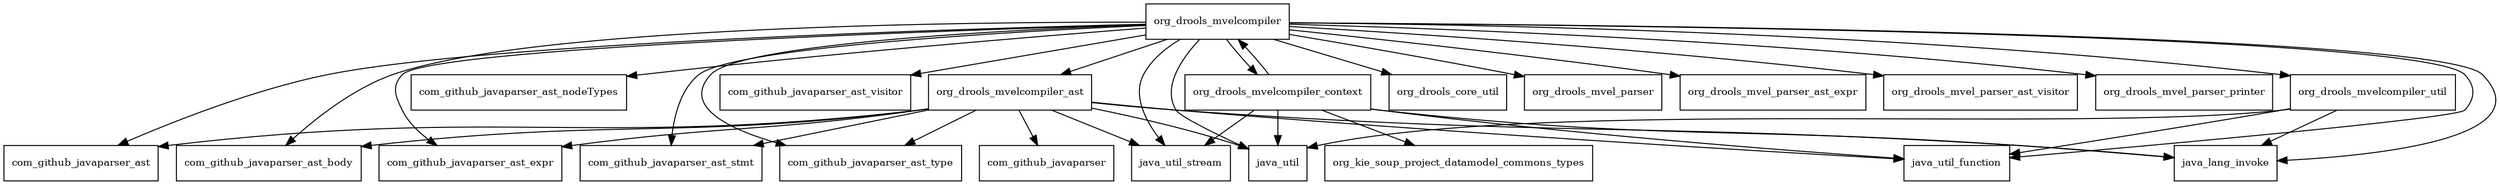 digraph drools_mvel_compiler_7_24_0_Final_package_dependencies {
  node [shape = box, fontsize=10.0];
  org_drools_mvelcompiler -> com_github_javaparser_ast;
  org_drools_mvelcompiler -> com_github_javaparser_ast_body;
  org_drools_mvelcompiler -> com_github_javaparser_ast_expr;
  org_drools_mvelcompiler -> com_github_javaparser_ast_nodeTypes;
  org_drools_mvelcompiler -> com_github_javaparser_ast_stmt;
  org_drools_mvelcompiler -> com_github_javaparser_ast_type;
  org_drools_mvelcompiler -> com_github_javaparser_ast_visitor;
  org_drools_mvelcompiler -> java_lang_invoke;
  org_drools_mvelcompiler -> java_util;
  org_drools_mvelcompiler -> java_util_function;
  org_drools_mvelcompiler -> java_util_stream;
  org_drools_mvelcompiler -> org_drools_core_util;
  org_drools_mvelcompiler -> org_drools_mvel_parser;
  org_drools_mvelcompiler -> org_drools_mvel_parser_ast_expr;
  org_drools_mvelcompiler -> org_drools_mvel_parser_ast_visitor;
  org_drools_mvelcompiler -> org_drools_mvel_parser_printer;
  org_drools_mvelcompiler -> org_drools_mvelcompiler_ast;
  org_drools_mvelcompiler -> org_drools_mvelcompiler_context;
  org_drools_mvelcompiler -> org_drools_mvelcompiler_util;
  org_drools_mvelcompiler_ast -> com_github_javaparser;
  org_drools_mvelcompiler_ast -> com_github_javaparser_ast;
  org_drools_mvelcompiler_ast -> com_github_javaparser_ast_body;
  org_drools_mvelcompiler_ast -> com_github_javaparser_ast_expr;
  org_drools_mvelcompiler_ast -> com_github_javaparser_ast_stmt;
  org_drools_mvelcompiler_ast -> com_github_javaparser_ast_type;
  org_drools_mvelcompiler_ast -> java_lang_invoke;
  org_drools_mvelcompiler_ast -> java_util;
  org_drools_mvelcompiler_ast -> java_util_function;
  org_drools_mvelcompiler_ast -> java_util_stream;
  org_drools_mvelcompiler_context -> java_lang_invoke;
  org_drools_mvelcompiler_context -> java_util;
  org_drools_mvelcompiler_context -> java_util_function;
  org_drools_mvelcompiler_context -> java_util_stream;
  org_drools_mvelcompiler_context -> org_drools_mvelcompiler;
  org_drools_mvelcompiler_context -> org_kie_soup_project_datamodel_commons_types;
  org_drools_mvelcompiler_util -> java_lang_invoke;
  org_drools_mvelcompiler_util -> java_util;
  org_drools_mvelcompiler_util -> java_util_function;
}
